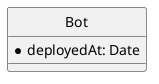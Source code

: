
@startuml Discord Bot Entity Relationship Diagram

' hide the spot
hide circle

' avoid problems with angled crows feet
skinparam linetype ortho

entity Bot {
  * deployedAt: Date
}

@enduml